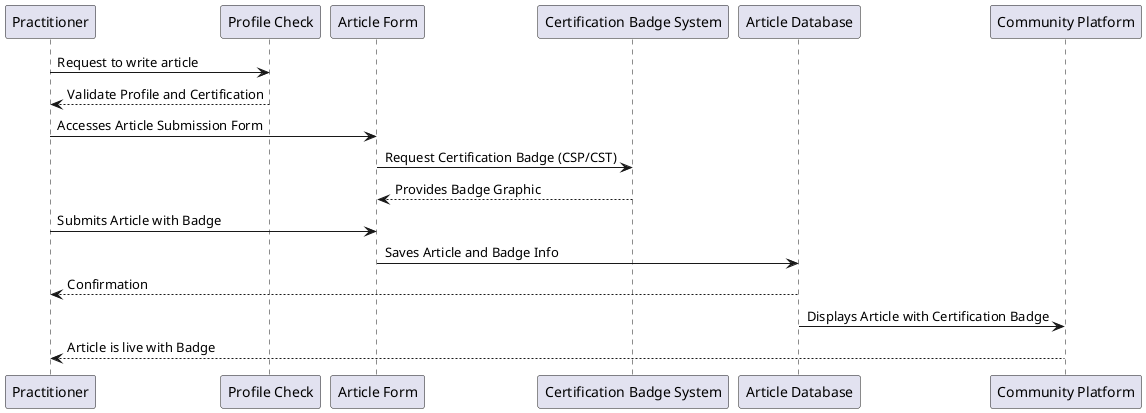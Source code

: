 @startuml
participant Practitioner as P
participant "Profile Check" as PC
participant "Article Form" as AF
participant "Certification Badge System" as CBS
participant "Article Database" as AD
participant "Community Platform" as CP

P -> PC : Request to write article
PC --> P : Validate Profile and Certification
P -> AF : Accesses Article Submission Form
AF -> CBS : Request Certification Badge (CSP/CST)
CBS --> AF : Provides Badge Graphic
P -> AF : Submits Article with Badge
AF -> AD : Saves Article and Badge Info
AD --> P : Confirmation
AD -> CP : Displays Article with Certification Badge
CP --> P : Article is live with Badge

@enduml